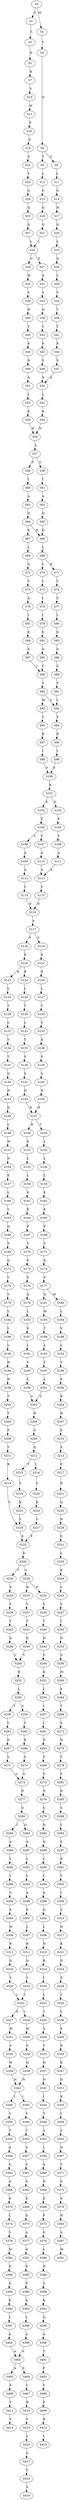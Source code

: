 strict digraph  {
	S0 -> S1 [ label = A ];
	S0 -> S2 [ label = M ];
	S1 -> S3 [ label = L ];
	S2 -> S4 [ label = Y ];
	S3 -> S5 [ label = H ];
	S4 -> S6 [ label = Q ];
	S5 -> S7 [ label = R ];
	S6 -> S8 [ label = S ];
	S6 -> S9 [ label = T ];
	S7 -> S10 [ label = V ];
	S8 -> S11 [ label = L ];
	S9 -> S12 [ label = L ];
	S10 -> S13 [ label = M ];
	S11 -> S14 [ label = G ];
	S12 -> S15 [ label = G ];
	S13 -> S16 [ label = F ];
	S14 -> S17 [ label = H ];
	S15 -> S18 [ label = Q ];
	S16 -> S19 [ label = D ];
	S17 -> S20 [ label = Q ];
	S18 -> S21 [ label = Q ];
	S19 -> S22 [ label = S ];
	S20 -> S23 [ label = L ];
	S21 -> S24 [ label = L ];
	S22 -> S25 [ label = V ];
	S23 -> S26 [ label = A ];
	S24 -> S27 [ label = E ];
	S24 -> S28 [ label = G ];
	S25 -> S29 [ label = G ];
	S26 -> S30 [ label = L ];
	S27 -> S31 [ label = A ];
	S28 -> S32 [ label = W ];
	S29 -> S33 [ label = Q ];
	S30 -> S34 [ label = V ];
	S31 -> S35 [ label = V ];
	S32 -> S36 [ label = V ];
	S33 -> S37 [ label = Q ];
	S34 -> S38 [ label = T ];
	S35 -> S39 [ label = Q ];
	S36 -> S40 [ label = H ];
	S37 -> S24 [ label = L ];
	S38 -> S41 [ label = Y ];
	S39 -> S42 [ label = Y ];
	S40 -> S43 [ label = Y ];
	S41 -> S44 [ label = K ];
	S42 -> S45 [ label = K ];
	S43 -> S46 [ label = K ];
	S44 -> S47 [ label = S ];
	S45 -> S48 [ label = S ];
	S46 -> S49 [ label = N ];
	S47 -> S50 [ label = A ];
	S48 -> S50 [ label = A ];
	S49 -> S51 [ label = A ];
	S50 -> S52 [ label = L ];
	S51 -> S53 [ label = L ];
	S52 -> S54 [ label = K ];
	S53 -> S55 [ label = K ];
	S54 -> S56 [ label = H ];
	S55 -> S56 [ label = H ];
	S56 -> S57 [ label = L ];
	S57 -> S58 [ label = P ];
	S57 -> S59 [ label = S ];
	S58 -> S60 [ label = I ];
	S59 -> S61 [ label = I ];
	S60 -> S62 [ label = A ];
	S61 -> S63 [ label = A ];
	S62 -> S64 [ label = Q ];
	S63 -> S65 [ label = Q ];
	S64 -> S66 [ label = D ];
	S64 -> S67 [ label = E ];
	S65 -> S66 [ label = D ];
	S66 -> S68 [ label = L ];
	S67 -> S69 [ label = L ];
	S68 -> S70 [ label = L ];
	S68 -> S71 [ label = R ];
	S69 -> S72 [ label = Q ];
	S70 -> S73 [ label = I ];
	S71 -> S74 [ label = V ];
	S72 -> S75 [ label = V ];
	S73 -> S76 [ label = I ];
	S74 -> S77 [ label = S ];
	S75 -> S78 [ label = A ];
	S76 -> S79 [ label = I ];
	S77 -> S80 [ label = I ];
	S78 -> S81 [ label = I ];
	S79 -> S82 [ label = E ];
	S80 -> S83 [ label = D ];
	S81 -> S84 [ label = E ];
	S82 -> S85 [ label = G ];
	S83 -> S86 [ label = G ];
	S84 -> S87 [ label = G ];
	S85 -> S88 [ label = C ];
	S86 -> S89 [ label = C ];
	S87 -> S88 [ label = C ];
	S88 -> S90 [ label = Y ];
	S89 -> S91 [ label = Y ];
	S90 -> S92 [ label = L ];
	S90 -> S93 [ label = M ];
	S91 -> S92 [ label = L ];
	S92 -> S94 [ label = Y ];
	S93 -> S95 [ label = Y ];
	S94 -> S96 [ label = R ];
	S95 -> S97 [ label = R ];
	S96 -> S98 [ label = I ];
	S97 -> S99 [ label = I ];
	S98 -> S100 [ label = F ];
	S99 -> S100 [ label = F ];
	S100 -> S101 [ label = K ];
	S101 -> S102 [ label = E ];
	S101 -> S103 [ label = D ];
	S102 -> S104 [ label = F ];
	S103 -> S105 [ label = F ];
	S104 -> S106 [ label = L ];
	S104 -> S107 [ label = V ];
	S105 -> S108 [ label = V ];
	S106 -> S109 [ label = A ];
	S107 -> S110 [ label = A ];
	S108 -> S111 [ label = A ];
	S109 -> S112 [ label = A ];
	S110 -> S113 [ label = A ];
	S111 -> S113 [ label = A ];
	S112 -> S114 [ label = C ];
	S113 -> S115 [ label = C ];
	S114 -> S116 [ label = D ];
	S115 -> S116 [ label = D ];
	S116 -> S117 [ label = A ];
	S117 -> S118 [ label = P ];
	S117 -> S119 [ label = S ];
	S118 -> S120 [ label = E ];
	S119 -> S121 [ label = E ];
	S120 -> S122 [ label = Q ];
	S120 -> S123 [ label = R ];
	S121 -> S124 [ label = R ];
	S122 -> S125 [ label = L ];
	S123 -> S126 [ label = L ];
	S124 -> S127 [ label = L ];
	S125 -> S128 [ label = T ];
	S126 -> S129 [ label = T ];
	S127 -> S130 [ label = V ];
	S128 -> S131 [ label = L ];
	S129 -> S132 [ label = L ];
	S130 -> S133 [ label = V ];
	S131 -> S134 [ label = V ];
	S132 -> S135 [ label = T ];
	S133 -> S136 [ label = A ];
	S134 -> S137 [ label = T ];
	S135 -> S138 [ label = S ];
	S136 -> S139 [ label = S ];
	S137 -> S140 [ label = Q ];
	S138 -> S141 [ label = S ];
	S139 -> S142 [ label = S ];
	S140 -> S143 [ label = N ];
	S141 -> S144 [ label = N ];
	S142 -> S145 [ label = N ];
	S143 -> S146 [ label = Q ];
	S144 -> S147 [ label = R ];
	S145 -> S147 [ label = R ];
	S146 -> S148 [ label = L ];
	S147 -> S149 [ label = H ];
	S147 -> S150 [ label = T ];
	S148 -> S151 [ label = M ];
	S149 -> S152 [ label = E ];
	S150 -> S153 [ label = L ];
	S151 -> S154 [ label = N ];
	S152 -> S155 [ label = L ];
	S153 -> S156 [ label = L ];
	S154 -> S157 [ label = E ];
	S155 -> S158 [ label = L ];
	S156 -> S159 [ label = L ];
	S157 -> S160 [ label = L ];
	S158 -> S161 [ label = G ];
	S159 -> S162 [ label = E ];
	S160 -> S163 [ label = V ];
	S161 -> S164 [ label = E ];
	S162 -> S165 [ label = E ];
	S163 -> S166 [ label = Q ];
	S164 -> S167 [ label = F ];
	S165 -> S168 [ label = F ];
	S166 -> S169 [ label = S ];
	S167 -> S170 [ label = V ];
	S168 -> S171 [ label = V ];
	S169 -> S172 [ label = Q ];
	S170 -> S173 [ label = E ];
	S171 -> S174 [ label = D ];
	S172 -> S175 [ label = L ];
	S173 -> S176 [ label = S ];
	S174 -> S177 [ label = S ];
	S175 -> S178 [ label = V ];
	S176 -> S179 [ label = Q ];
	S177 -> S180 [ label = M ];
	S177 -> S181 [ label = Q ];
	S178 -> S182 [ label = L ];
	S179 -> S183 [ label = L ];
	S180 -> S184 [ label = L ];
	S181 -> S185 [ label = M ];
	S182 -> S186 [ label = L ];
	S183 -> S187 [ label = S ];
	S184 -> S188 [ label = V ];
	S185 -> S189 [ label = T ];
	S186 -> S190 [ label = L ];
	S187 -> S191 [ label = L ];
	S188 -> S192 [ label = L ];
	S189 -> S193 [ label = L ];
	S190 -> S194 [ label = H ];
	S191 -> S195 [ label = V ];
	S192 -> S196 [ label = V ];
	S193 -> S197 [ label = V ];
	S194 -> S198 [ label = H ];
	S195 -> S199 [ label = L ];
	S196 -> S200 [ label = F ];
	S197 -> S201 [ label = L ];
	S198 -> S202 [ label = T ];
	S199 -> S203 [ label = S ];
	S200 -> S204 [ label = R ];
	S201 -> S203 [ label = S ];
	S202 -> S205 [ label = Y ];
	S203 -> S206 [ label = H ];
	S204 -> S207 [ label = H ];
	S205 -> S208 [ label = F ];
	S206 -> S209 [ label = A ];
	S207 -> S210 [ label = S ];
	S208 -> S211 [ label = V ];
	S209 -> S212 [ label = Q ];
	S210 -> S213 [ label = S ];
	S211 -> S214 [ label = K ];
	S212 -> S215 [ label = F ];
	S212 -> S216 [ label = I ];
	S213 -> S217 [ label = F ];
	S214 -> S218 [ label = V ];
	S215 -> S219 [ label = V ];
	S216 -> S220 [ label = V ];
	S217 -> S221 [ label = R ];
	S218 -> S222 [ label = E ];
	S219 -> S223 [ label = K ];
	S220 -> S224 [ label = K ];
	S221 -> S225 [ label = Q ];
	S222 -> S226 [ label = D ];
	S223 -> S218 [ label = V ];
	S224 -> S227 [ label = V ];
	S225 -> S228 [ label = N ];
	S226 -> S229 [ label = S ];
	S226 -> S230 [ label = T ];
	S227 -> S222 [ label = E ];
	S228 -> S231 [ label = G ];
	S229 -> S232 [ label = N ];
	S229 -> S233 [ label = H ];
	S230 -> S234 [ label = S ];
	S231 -> S235 [ label = L ];
	S232 -> S236 [ label = T ];
	S233 -> S237 [ label = V ];
	S234 -> S238 [ label = V ];
	S235 -> S239 [ label = K ];
	S236 -> S240 [ label = T ];
	S237 -> S241 [ label = T ];
	S238 -> S242 [ label = T ];
	S239 -> S243 [ label = L ];
	S240 -> S244 [ label = H ];
	S241 -> S245 [ label = Q ];
	S242 -> S246 [ label = Q ];
	S243 -> S247 [ label = V ];
	S244 -> S248 [ label = V ];
	S245 -> S249 [ label = V ];
	S246 -> S249 [ label = V ];
	S247 -> S250 [ label = I ];
	S248 -> S251 [ label = K ];
	S249 -> S252 [ label = R ];
	S250 -> S253 [ label = D ];
	S251 -> S254 [ label = L ];
	S252 -> S255 [ label = L ];
	S253 -> S256 [ label = S ];
	S254 -> S257 [ label = I ];
	S255 -> S258 [ label = S ];
	S255 -> S259 [ label = T ];
	S256 -> S260 [ label = M ];
	S257 -> S261 [ label = I ];
	S258 -> S262 [ label = V ];
	S259 -> S263 [ label = V ];
	S260 -> S264 [ label = E ];
	S261 -> S265 [ label = D ];
	S262 -> S266 [ label = D ];
	S263 -> S267 [ label = D ];
	S264 -> S268 [ label = T ];
	S265 -> S269 [ label = S ];
	S266 -> S270 [ label = S ];
	S267 -> S271 [ label = S ];
	S268 -> S272 [ label = S ];
	S269 -> S273 [ label = Y ];
	S270 -> S274 [ label = G ];
	S271 -> S274 [ label = G ];
	S272 -> S275 [ label = N ];
	S273 -> S276 [ label = N ];
	S274 -> S277 [ label = N ];
	S275 -> S278 [ label = Y ];
	S276 -> S279 [ label = G ];
	S277 -> S280 [ label = G ];
	S278 -> S281 [ label = F ];
	S279 -> S282 [ label = N ];
	S280 -> S283 [ label = Q ];
	S280 -> S284 [ label = L ];
	S281 -> S285 [ label = R ];
	S282 -> S286 [ label = N ];
	S283 -> S287 [ label = A ];
	S284 -> S288 [ label = A ];
	S285 -> S289 [ label = S ];
	S286 -> S290 [ label = L ];
	S287 -> S291 [ label = L ];
	S288 -> S292 [ label = L ];
	S289 -> S293 [ label = I ];
	S290 -> S294 [ label = L ];
	S291 -> S295 [ label = L ];
	S292 -> S296 [ label = L ];
	S293 -> S297 [ label = S ];
	S294 -> S298 [ label = A ];
	S295 -> S299 [ label = A ];
	S296 -> S300 [ label = S ];
	S297 -> S301 [ label = D ];
	S298 -> S302 [ label = Q ];
	S299 -> S303 [ label = E ];
	S300 -> S304 [ label = E ];
	S301 -> S305 [ label = V ];
	S302 -> S306 [ label = L ];
	S303 -> S307 [ label = L ];
	S304 -> S308 [ label = M ];
	S305 -> S309 [ label = I ];
	S306 -> S310 [ label = H ];
	S307 -> S311 [ label = R ];
	S308 -> S312 [ label = R ];
	S309 -> S313 [ label = V ];
	S310 -> S314 [ label = R ];
	S311 -> S315 [ label = Q ];
	S312 -> S316 [ label = Q ];
	S313 -> S317 [ label = N ];
	S314 -> S318 [ label = I ];
	S315 -> S319 [ label = V ];
	S316 -> S320 [ label = V ];
	S317 -> S321 [ label = K ];
	S318 -> S322 [ label = L ];
	S319 -> S323 [ label = L ];
	S320 -> S323 [ label = L ];
	S321 -> S324 [ label = D ];
	S322 -> S325 [ label = T ];
	S323 -> S326 [ label = I ];
	S323 -> S327 [ label = N ];
	S324 -> S328 [ label = G ];
	S325 -> S329 [ label = A ];
	S326 -> S330 [ label = M ];
	S327 -> S331 [ label = M ];
	S328 -> S332 [ label = I ];
	S329 -> S333 [ label = T ];
	S330 -> S334 [ label = S ];
	S331 -> S335 [ label = S ];
	S332 -> S336 [ label = L ];
	S333 -> S337 [ label = H ];
	S334 -> S338 [ label = H ];
	S335 -> S339 [ label = H ];
	S336 -> S340 [ label = E ];
	S337 -> S341 [ label = N ];
	S338 -> S342 [ label = N ];
	S339 -> S342 [ label = N ];
	S340 -> S343 [ label = E ];
	S341 -> S344 [ label = I ];
	S342 -> S345 [ label = I ];
	S342 -> S346 [ label = L ];
	S343 -> S347 [ label = K ];
	S344 -> S348 [ label = T ];
	S345 -> S349 [ label = V ];
	S346 -> S350 [ label = V ];
	S347 -> S351 [ label = D ];
	S348 -> S352 [ label = A ];
	S349 -> S353 [ label = T ];
	S350 -> S354 [ label = T ];
	S351 -> S355 [ label = K ];
	S352 -> S356 [ label = I ];
	S353 -> S357 [ label = G ];
	S354 -> S358 [ label = A ];
	S355 -> S359 [ label = I ];
	S356 -> S360 [ label = A ];
	S357 -> S361 [ label = S ];
	S358 -> S362 [ label = G ];
	S359 -> S363 [ label = S ];
	S360 -> S364 [ label = N ];
	S361 -> S365 [ label = S ];
	S362 -> S366 [ label = A ];
	S363 -> S367 [ label = N ];
	S364 -> S368 [ label = E ];
	S365 -> S369 [ label = E ];
	S366 -> S370 [ label = D ];
	S367 -> S371 [ label = T ];
	S368 -> S372 [ label = P ];
	S369 -> S373 [ label = S ];
	S370 -> S374 [ label = L ];
	S371 -> S375 [ label = S ];
	S372 -> S376 [ label = S ];
	S373 -> S377 [ label = A ];
	S374 -> S378 [ label = V ];
	S375 -> S379 [ label = A ];
	S376 -> S380 [ label = L ];
	S377 -> S381 [ label = G ];
	S378 -> S382 [ label = M ];
	S379 -> S383 [ label = N ];
	S380 -> S384 [ label = D ];
	S381 -> S385 [ label = E ];
	S382 -> S386 [ label = D ];
	S383 -> S387 [ label = A ];
	S384 -> S388 [ label = S ];
	S385 -> S389 [ label = P ];
	S386 -> S390 [ label = Q ];
	S387 -> S391 [ label = M ];
	S388 -> S392 [ label = K ];
	S389 -> S393 [ label = K ];
	S390 -> S394 [ label = K ];
	S392 -> S395 [ label = Q ];
	S393 -> S396 [ label = L ];
	S394 -> S397 [ label = L ];
	S395 -> S398 [ label = A ];
	S396 -> S399 [ label = A ];
	S397 -> S400 [ label = A ];
	S398 -> S401 [ label = T ];
	S399 -> S402 [ label = A ];
	S400 -> S402 [ label = A ];
	S401 -> S403 [ label = P ];
	S402 -> S404 [ label = P ];
	S402 -> S405 [ label = A ];
	S403 -> S406 [ label = V ];
	S404 -> S407 [ label = I ];
	S405 -> S408 [ label = S ];
	S406 -> S409 [ label = F ];
	S407 -> S410 [ label = R ];
	S408 -> S411 [ label = V ];
	S409 -> S412 [ label = R ];
	S410 -> S413 [ label = C ];
	S411 -> S414 [ label = V ];
	S412 -> S415 [ label = L ];
	S413 -> S416 [ label = L ];
	S416 -> S417 [ label = G ];
	S417 -> S418 [ label = C ];
	S418 -> S419 [ label = S ];
}
